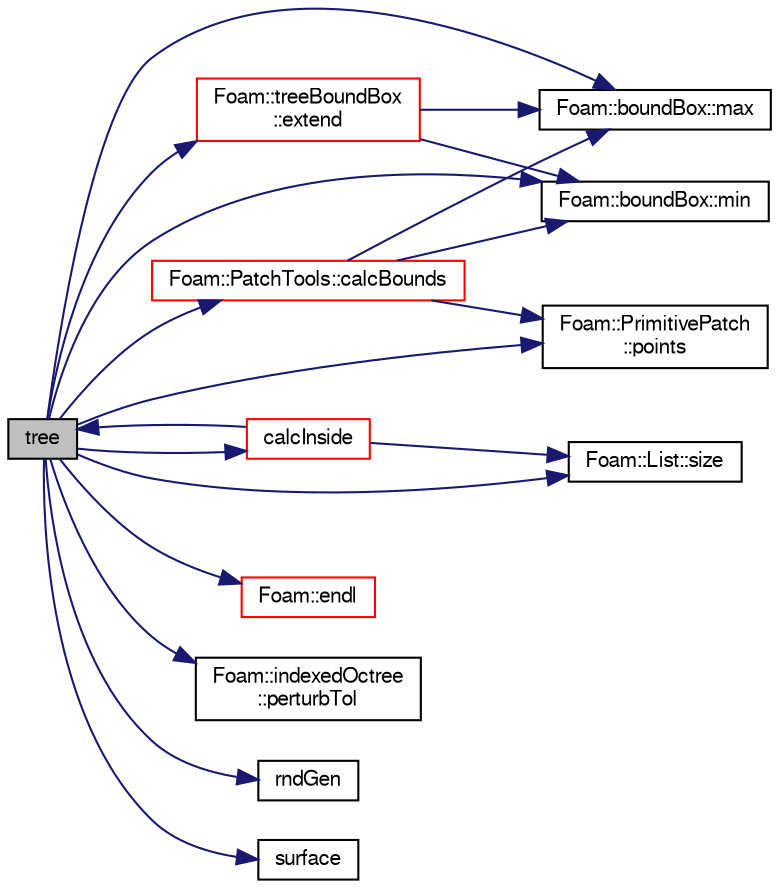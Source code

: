 digraph "tree"
{
  bgcolor="transparent";
  edge [fontname="FreeSans",fontsize="10",labelfontname="FreeSans",labelfontsize="10"];
  node [fontname="FreeSans",fontsize="10",shape=record];
  rankdir="LR";
  Node33 [label="tree",height=0.2,width=0.4,color="black", fillcolor="grey75", style="filled", fontcolor="black"];
  Node33 -> Node34 [color="midnightblue",fontsize="10",style="solid",fontname="FreeSans"];
  Node34 [label="Foam::PatchTools::calcBounds",height=0.2,width=0.4,color="red",URL="$a27526.html#a23386088c59e643ed53d59ff85ca7f8d"];
  Node34 -> Node36 [color="midnightblue",fontsize="10",style="solid",fontname="FreeSans"];
  Node36 [label="Foam::boundBox::max",height=0.2,width=0.4,color="black",URL="$a27102.html#a43279cd20862e64a21c8c82ee6c2441b",tooltip="Maximum describing the bounding box. "];
  Node34 -> Node38 [color="midnightblue",fontsize="10",style="solid",fontname="FreeSans"];
  Node38 [label="Foam::boundBox::min",height=0.2,width=0.4,color="black",URL="$a27102.html#a41bea928bbb72b904d07db28570b07bd",tooltip="Minimum describing the bounding box. "];
  Node34 -> Node40 [color="midnightblue",fontsize="10",style="solid",fontname="FreeSans"];
  Node40 [label="Foam::PrimitivePatch\l::points",height=0.2,width=0.4,color="black",URL="$a27538.html#aa3c7d968f31c88780c663876f64ef6a6",tooltip="Return reference to global points. "];
  Node33 -> Node41 [color="midnightblue",fontsize="10",style="solid",fontname="FreeSans"];
  Node41 [label="calcInside",height=0.2,width=0.4,color="red",URL="$a25530.html#a4014a90e0f0782c8e77cc0f682305a2f",tooltip="Calculate for each searchPoint inside/outside status. "];
  Node41 -> Node42 [color="midnightblue",fontsize="10",style="solid",fontname="FreeSans"];
  Node42 [label="Foam::List::size",height=0.2,width=0.4,color="black",URL="$a25694.html#a8a5f6fa29bd4b500caf186f60245b384",tooltip="Override size to be inconsistent with allocated storage. "];
  Node41 -> Node33 [color="midnightblue",fontsize="10",style="solid",fontname="FreeSans"];
  Node33 -> Node59 [color="midnightblue",fontsize="10",style="solid",fontname="FreeSans"];
  Node59 [label="Foam::endl",height=0.2,width=0.4,color="red",URL="$a21124.html#a2db8fe02a0d3909e9351bb4275b23ce4",tooltip="Add newline and flush stream. "];
  Node33 -> Node61 [color="midnightblue",fontsize="10",style="solid",fontname="FreeSans"];
  Node61 [label="Foam::treeBoundBox\l::extend",height=0.2,width=0.4,color="red",URL="$a27618.html#aa587a09f8f1ac8b806f9f1314f0e0733",tooltip="Return slightly wider bounding box. "];
  Node61 -> Node36 [color="midnightblue",fontsize="10",style="solid",fontname="FreeSans"];
  Node61 -> Node38 [color="midnightblue",fontsize="10",style="solid",fontname="FreeSans"];
  Node33 -> Node36 [color="midnightblue",fontsize="10",style="solid",fontname="FreeSans"];
  Node33 -> Node38 [color="midnightblue",fontsize="10",style="solid",fontname="FreeSans"];
  Node33 -> Node44 [color="midnightblue",fontsize="10",style="solid",fontname="FreeSans"];
  Node44 [label="Foam::indexedOctree\l::perturbTol",height=0.2,width=0.4,color="black",URL="$a25026.html#a41778d781ef1c7653c69f36a1d5b983c",tooltip="Get the perturbation tolerance. "];
  Node33 -> Node40 [color="midnightblue",fontsize="10",style="solid",fontname="FreeSans"];
  Node33 -> Node68 [color="midnightblue",fontsize="10",style="solid",fontname="FreeSans"];
  Node68 [label="rndGen",height=0.2,width=0.4,color="black",URL="$a38939.html#ab8597af4c8d0209c2e0c9b1982782bfb"];
  Node33 -> Node42 [color="midnightblue",fontsize="10",style="solid",fontname="FreeSans"];
  Node33 -> Node69 [color="midnightblue",fontsize="10",style="solid",fontname="FreeSans"];
  Node69 [label="surface",height=0.2,width=0.4,color="black",URL="$a25530.html#abf28bf4987657fadcee184f52c42c24d",tooltip="Return reference to the surface. "];
}
